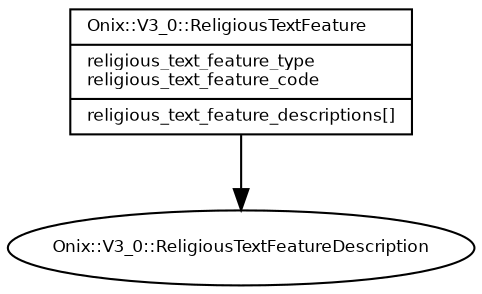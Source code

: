 digraph G {
  fontname = "Bitstream Vera Sans"
  fontsize = 8

  node [
    fontname = "Bitstream Vera Sans"
    fontsize = 8
    shape = "record"
  ]

  edge [
    fontname = "Bitstream Vera Sans"
    fontsize = 8
  ]

  ReligiousTextFeature [
    label = "{Onix::V3_0::ReligiousTextFeature\l|religious_text_feature_type\lreligious_text_feature_code\l|religious_text_feature_descriptions[]\l}"
  ]

  ReligiousTextFeature -> ReligiousTextFeatureDescription [arrowhead=normal]

  ReligiousTextFeatureDescription [
    label = "Onix::V3_0::ReligiousTextFeatureDescription", shape = oval
  ]




}

